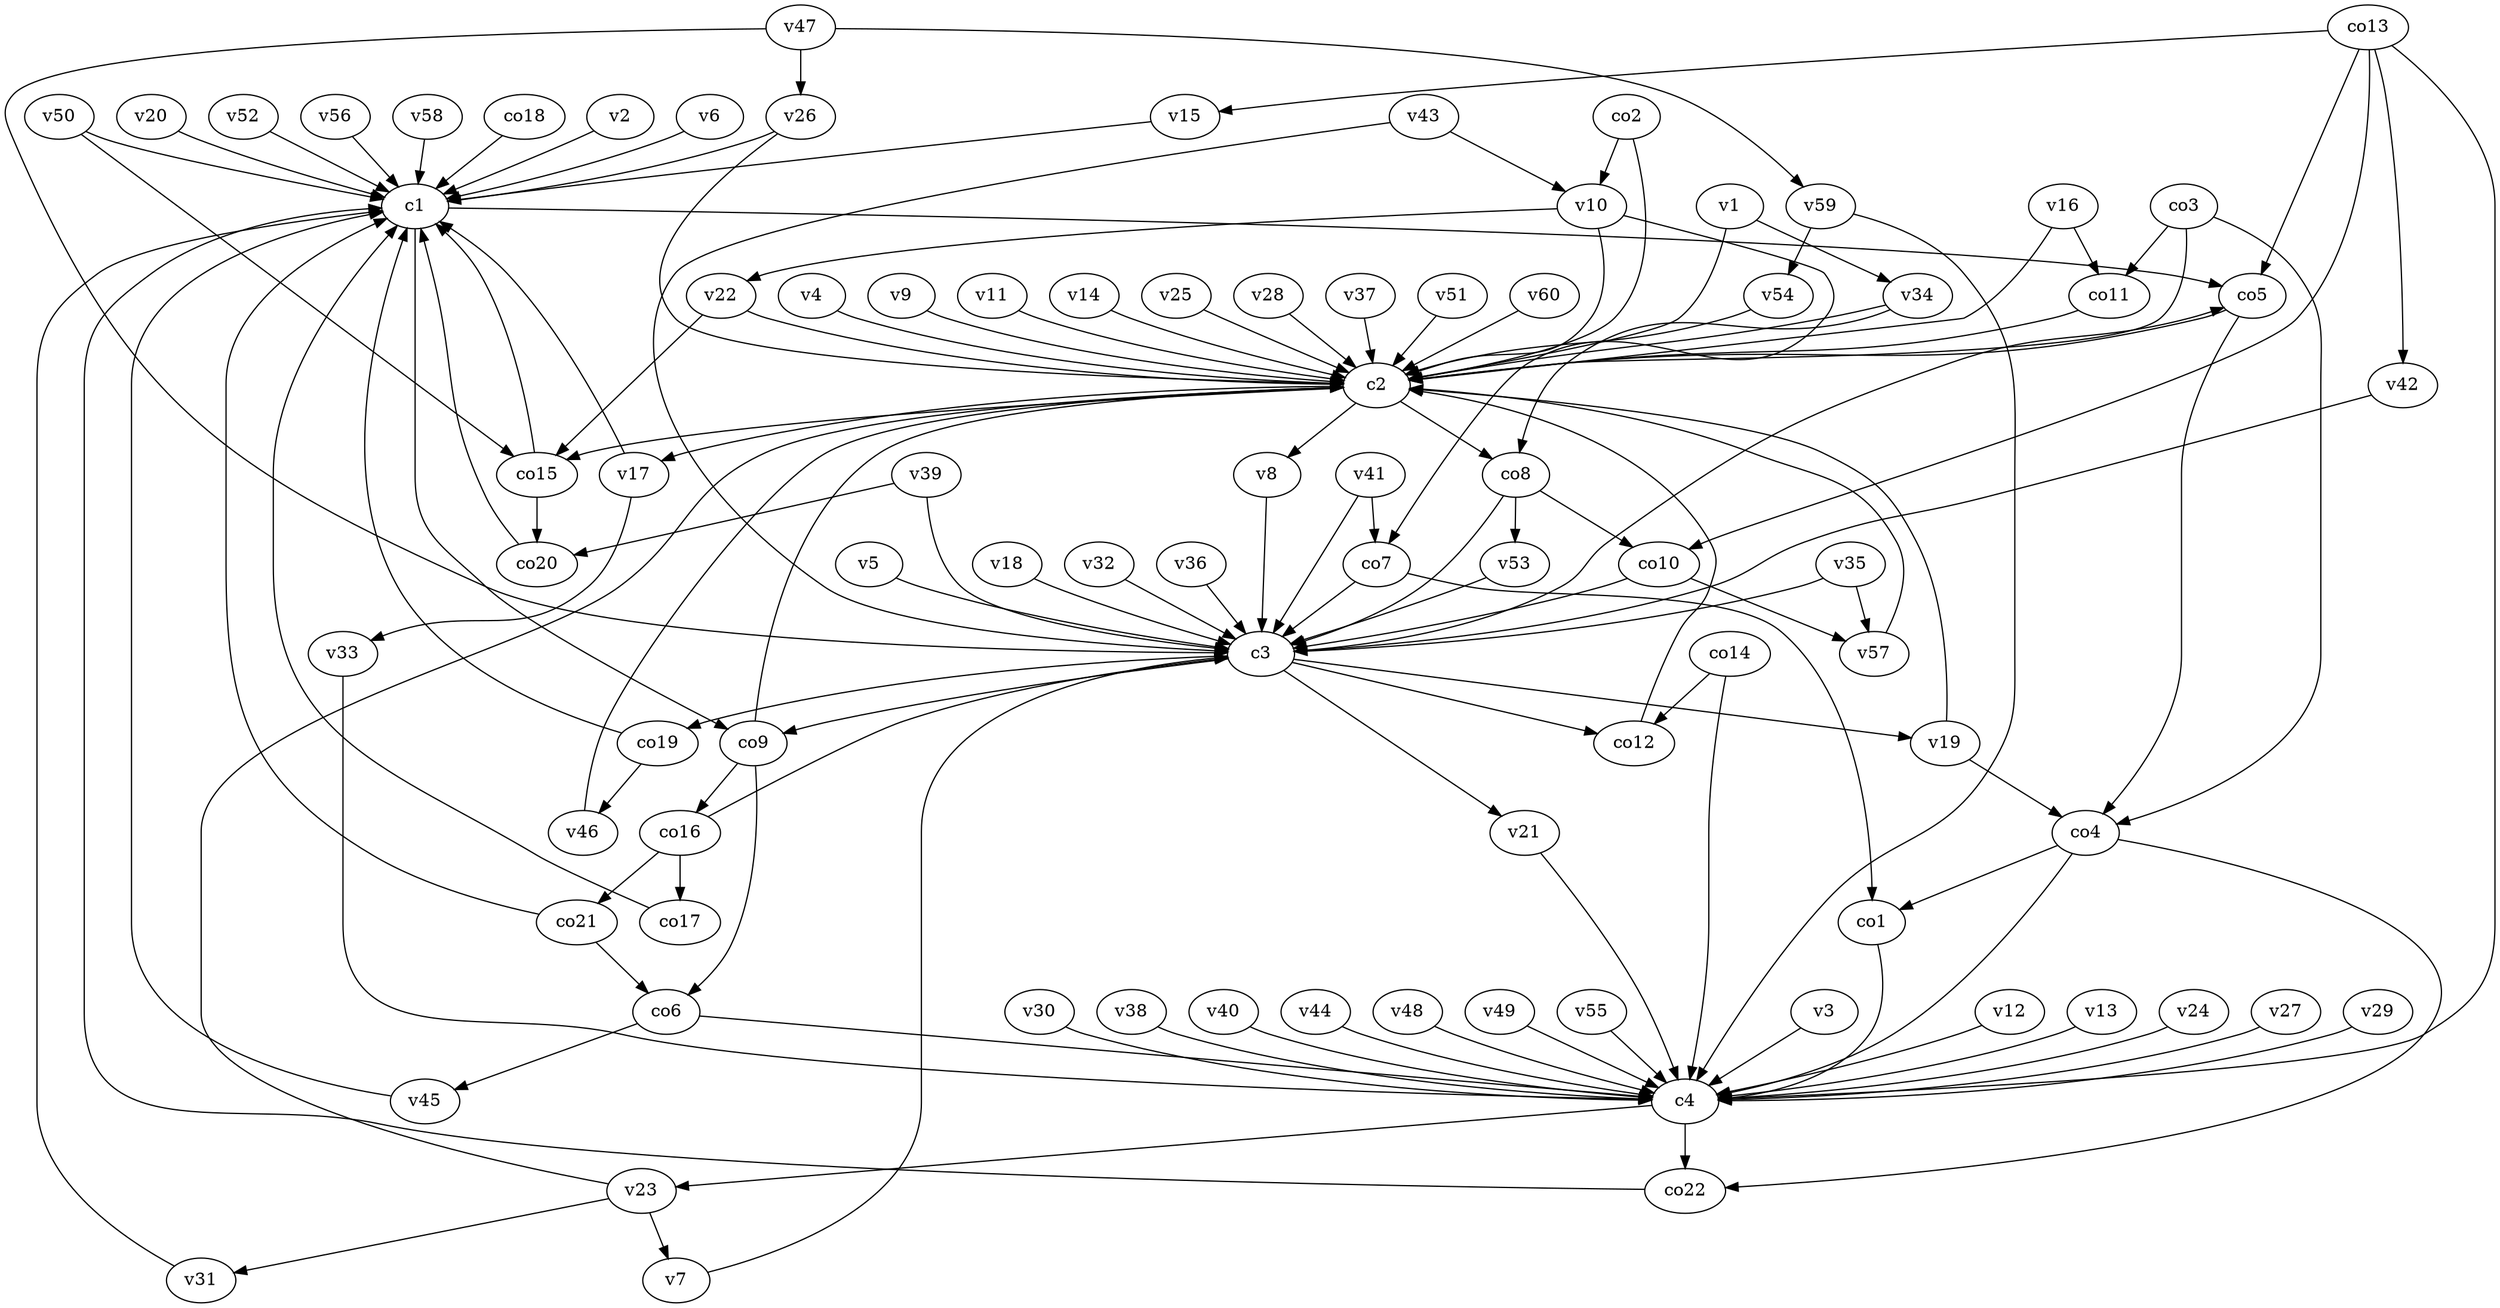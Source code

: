strict digraph  {
c1;
c2;
c3;
c4;
v1;
v2;
v3;
v4;
v5;
v6;
v7;
v8;
v9;
v10;
v11;
v12;
v13;
v14;
v15;
v16;
v17;
v18;
v19;
v20;
v21;
v22;
v23;
v24;
v25;
v26;
v27;
v28;
v29;
v30;
v31;
v32;
v33;
v34;
v35;
v36;
v37;
v38;
v39;
v40;
v41;
v42;
v43;
v44;
v45;
v46;
v47;
v48;
v49;
v50;
v51;
v52;
v53;
v54;
v55;
v56;
v57;
v58;
v59;
v60;
co1;
co2;
co3;
co4;
co5;
co6;
co7;
co8;
co9;
co10;
co11;
co12;
co13;
co14;
co15;
co16;
co17;
co18;
co19;
co20;
co21;
co22;
c1 -> co5  [weight=1];
c1 -> co9  [weight=1];
c2 -> v8  [weight=1];
c2 -> co15  [weight=1];
c2 -> v17  [weight=1];
c2 -> co8  [weight=1];
c3 -> co12  [weight=1];
c3 -> v21  [weight=1];
c3 -> co9  [weight=1];
c3 -> co19  [weight=1];
c3 -> co5  [weight=1];
c3 -> v19  [weight=1];
c4 -> v23  [weight=1];
c4 -> co22  [weight=1];
v1 -> c2  [weight=1];
v1 -> v34  [weight=1];
v2 -> c1  [weight=1];
v3 -> c4  [weight=1];
v4 -> c2  [weight=1];
v5 -> c3  [weight=1];
v6 -> c1  [weight=1];
v7 -> c3  [weight=1];
v8 -> c3  [weight=1];
v9 -> c2  [weight=1];
v10 -> c2  [weight=1];
v10 -> co7  [weight=1];
v10 -> v22  [weight=1];
v11 -> c2  [weight=1];
v12 -> c4  [weight=1];
v13 -> c4  [weight=1];
v14 -> c2  [weight=1];
v15 -> c1  [weight=1];
v16 -> c2  [weight=1];
v16 -> co11  [weight=1];
v17 -> c1  [weight=1];
v17 -> v33  [weight=1];
v18 -> c3  [weight=1];
v19 -> c2  [weight=1];
v19 -> co4  [weight=1];
v20 -> c1  [weight=1];
v21 -> c4  [weight=1];
v22 -> c2  [weight=1];
v22 -> co15  [weight=1];
v23 -> c2  [weight=1];
v23 -> v31  [weight=1];
v23 -> v7  [weight=1];
v24 -> c4  [weight=1];
v25 -> c2  [weight=1];
v26 -> c1  [weight=1];
v26 -> c2  [weight=1];
v27 -> c4  [weight=1];
v28 -> c2  [weight=1];
v29 -> c4  [weight=1];
v30 -> c4  [weight=1];
v31 -> c1  [weight=1];
v32 -> c3  [weight=1];
v33 -> c4  [weight=1];
v34 -> c2  [weight=1];
v34 -> co8  [weight=1];
v35 -> c3  [weight=1];
v35 -> v57  [weight=1];
v36 -> c3  [weight=1];
v37 -> c2  [weight=1];
v38 -> c4  [weight=1];
v39 -> c3  [weight=1];
v39 -> co20  [weight=1];
v40 -> c4  [weight=1];
v41 -> c3  [weight=1];
v41 -> co7  [weight=1];
v42 -> c3  [weight=1];
v43 -> c3  [weight=1];
v43 -> v10  [weight=1];
v44 -> c4  [weight=1];
v45 -> c1  [weight=1];
v46 -> c2  [weight=1];
v47 -> c3  [weight=1];
v47 -> v59  [weight=1];
v47 -> v26  [weight=1];
v48 -> c4  [weight=1];
v49 -> c4  [weight=1];
v50 -> c1  [weight=1];
v50 -> co15  [weight=1];
v51 -> c2  [weight=1];
v52 -> c1  [weight=1];
v53 -> c3  [weight=1];
v54 -> c2  [weight=1];
v55 -> c4  [weight=1];
v56 -> c1  [weight=1];
v57 -> c2  [weight=1];
v58 -> c1  [weight=1];
v59 -> c4  [weight=1];
v59 -> v54  [weight=1];
v60 -> c2  [weight=1];
co1 -> c4  [weight=1];
co2 -> c2  [weight=1];
co2 -> v10  [weight=1];
co3 -> c2  [weight=1];
co3 -> co11  [weight=1];
co3 -> co4  [weight=1];
co4 -> c4  [weight=1];
co4 -> co22  [weight=1];
co4 -> co1  [weight=1];
co5 -> c2  [weight=1];
co5 -> co4  [weight=1];
co6 -> c4  [weight=1];
co6 -> v45  [weight=1];
co7 -> c3  [weight=1];
co7 -> co1  [weight=1];
co8 -> c3  [weight=1];
co8 -> v53  [weight=1];
co8 -> co10  [weight=1];
co9 -> c2  [weight=1];
co9 -> co6  [weight=1];
co9 -> co16  [weight=1];
co10 -> c3  [weight=1];
co10 -> v57  [weight=1];
co11 -> c2  [weight=1];
co12 -> c2  [weight=1];
co13 -> c4  [weight=1];
co13 -> v15  [weight=1];
co13 -> co5  [weight=1];
co13 -> co10  [weight=1];
co13 -> v42  [weight=1];
co14 -> c4  [weight=1];
co14 -> co12  [weight=1];
co15 -> c1  [weight=1];
co15 -> co20  [weight=1];
co16 -> c3  [weight=1];
co16 -> co17  [weight=1];
co16 -> co21  [weight=1];
co17 -> c1  [weight=1];
co18 -> c1  [weight=1];
co19 -> c1  [weight=1];
co19 -> v46  [weight=1];
co20 -> c1  [weight=1];
co21 -> c1  [weight=1];
co21 -> co6  [weight=1];
co22 -> c1  [weight=1];
}
